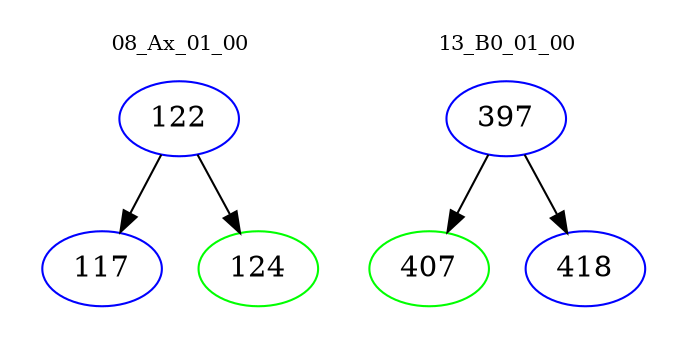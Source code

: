 digraph{
subgraph cluster_0 {
color = white
label = "08_Ax_01_00";
fontsize=10;
T0_122 [label="122", color="blue"]
T0_122 -> T0_117 [color="black"]
T0_117 [label="117", color="blue"]
T0_122 -> T0_124 [color="black"]
T0_124 [label="124", color="green"]
}
subgraph cluster_1 {
color = white
label = "13_B0_01_00";
fontsize=10;
T1_397 [label="397", color="blue"]
T1_397 -> T1_407 [color="black"]
T1_407 [label="407", color="green"]
T1_397 -> T1_418 [color="black"]
T1_418 [label="418", color="blue"]
}
}
